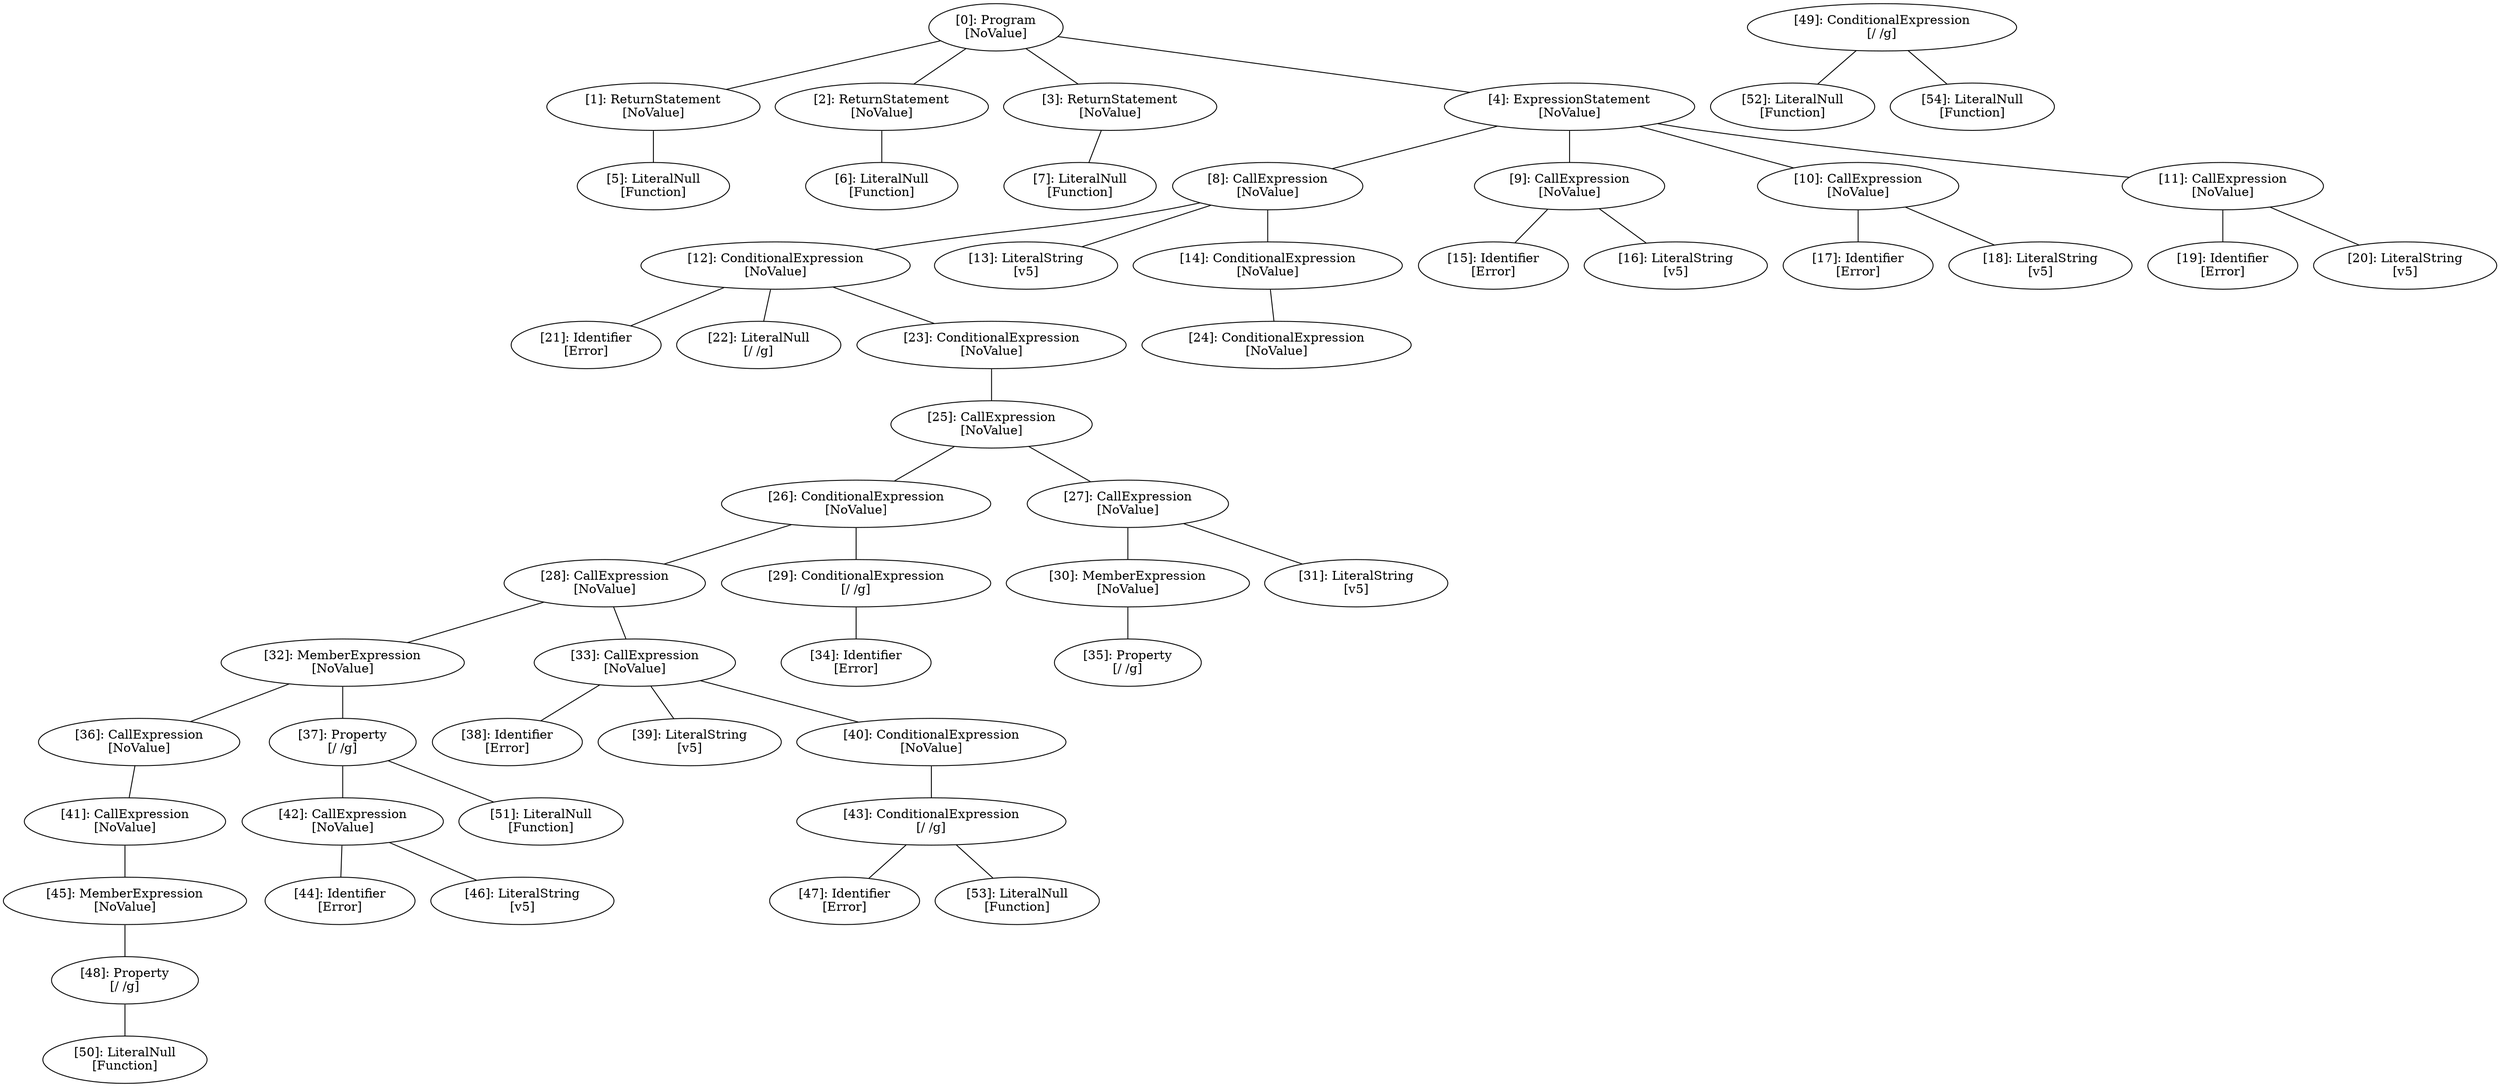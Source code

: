 // Result
graph {
	0 [label="[0]: Program
[NoValue]"]
	1 [label="[1]: ReturnStatement
[NoValue]"]
	2 [label="[2]: ReturnStatement
[NoValue]"]
	3 [label="[3]: ReturnStatement
[NoValue]"]
	4 [label="[4]: ExpressionStatement
[NoValue]"]
	5 [label="[5]: LiteralNull
[Function]"]
	6 [label="[6]: LiteralNull
[Function]"]
	7 [label="[7]: LiteralNull
[Function]"]
	8 [label="[8]: CallExpression
[NoValue]"]
	9 [label="[9]: CallExpression
[NoValue]"]
	10 [label="[10]: CallExpression
[NoValue]"]
	11 [label="[11]: CallExpression
[NoValue]"]
	12 [label="[12]: ConditionalExpression
[NoValue]"]
	13 [label="[13]: LiteralString
[v5]"]
	14 [label="[14]: ConditionalExpression
[NoValue]"]
	15 [label="[15]: Identifier
[Error]"]
	16 [label="[16]: LiteralString
[v5]"]
	17 [label="[17]: Identifier
[Error]"]
	18 [label="[18]: LiteralString
[v5]"]
	19 [label="[19]: Identifier
[Error]"]
	20 [label="[20]: LiteralString
[v5]"]
	21 [label="[21]: Identifier
[Error]"]
	22 [label="[22]: LiteralNull
[/ /g]"]
	23 [label="[23]: ConditionalExpression
[NoValue]"]
	24 [label="[24]: ConditionalExpression
[NoValue]"]
	25 [label="[25]: CallExpression
[NoValue]"]
	26 [label="[26]: ConditionalExpression
[NoValue]"]
	27 [label="[27]: CallExpression
[NoValue]"]
	28 [label="[28]: CallExpression
[NoValue]"]
	29 [label="[29]: ConditionalExpression
[/ /g]"]
	30 [label="[30]: MemberExpression
[NoValue]"]
	31 [label="[31]: LiteralString
[v5]"]
	32 [label="[32]: MemberExpression
[NoValue]"]
	33 [label="[33]: CallExpression
[NoValue]"]
	34 [label="[34]: Identifier
[Error]"]
	35 [label="[35]: Property
[/ /g]"]
	36 [label="[36]: CallExpression
[NoValue]"]
	37 [label="[37]: Property
[/ /g]"]
	38 [label="[38]: Identifier
[Error]"]
	39 [label="[39]: LiteralString
[v5]"]
	40 [label="[40]: ConditionalExpression
[NoValue]"]
	41 [label="[41]: CallExpression
[NoValue]"]
	42 [label="[42]: CallExpression
[NoValue]"]
	43 [label="[43]: ConditionalExpression
[/ /g]"]
	44 [label="[44]: Identifier
[Error]"]
	45 [label="[45]: MemberExpression
[NoValue]"]
	46 [label="[46]: LiteralString
[v5]"]
	47 [label="[47]: Identifier
[Error]"]
	48 [label="[48]: Property
[/ /g]"]
	49 [label="[49]: ConditionalExpression
[/ /g]"]
	50 [label="[50]: LiteralNull
[Function]"]
	51 [label="[51]: LiteralNull
[Function]"]
	52 [label="[52]: LiteralNull
[Function]"]
	53 [label="[53]: LiteralNull
[Function]"]
	54 [label="[54]: LiteralNull
[Function]"]
	0 -- 1
	0 -- 2
	0 -- 3
	0 -- 4
	1 -- 5
	2 -- 6
	3 -- 7
	4 -- 8
	4 -- 9
	4 -- 10
	4 -- 11
	8 -- 12
	8 -- 13
	8 -- 14
	9 -- 15
	9 -- 16
	10 -- 17
	10 -- 18
	11 -- 19
	11 -- 20
	12 -- 21
	12 -- 22
	12 -- 23
	14 -- 24
	23 -- 25
	25 -- 26
	25 -- 27
	26 -- 28
	26 -- 29
	27 -- 30
	27 -- 31
	28 -- 32
	28 -- 33
	29 -- 34
	30 -- 35
	32 -- 36
	32 -- 37
	33 -- 38
	33 -- 39
	33 -- 40
	36 -- 41
	37 -- 42
	37 -- 51
	40 -- 43
	41 -- 45
	42 -- 44
	42 -- 46
	43 -- 47
	43 -- 53
	45 -- 48
	48 -- 50
	49 -- 52
	49 -- 54
}
